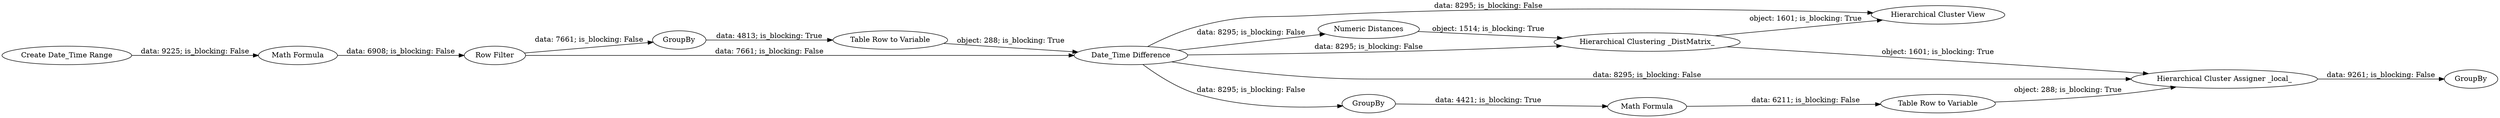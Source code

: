 digraph {
	"8887257949474361766_9" [label=GroupBy]
	"8887257949474361766_19" [label="Math Formula"]
	"8887257949474361766_10" [label="Table Row to Variable"]
	"8887257949474361766_8" [label="Numeric Distances"]
	"8887257949474361766_16" [label="Hierarchical Cluster View"]
	"8887257949474361766_2" [label="Math Formula"]
	"8887257949474361766_22" [label=GroupBy]
	"8887257949474361766_17" [label="Hierarchical Cluster Assigner _local_"]
	"8887257949474361766_5" [label="Date_Time Difference"]
	"8887257949474361766_3" [label="Row Filter"]
	"8887257949474361766_15" [label="Hierarchical Clustering _DistMatrix_"]
	"8887257949474361766_18" [label=GroupBy]
	"8887257949474361766_20" [label="Table Row to Variable"]
	"8887257949474361766_1" [label="Create Date_Time Range"]
	"8887257949474361766_8" -> "8887257949474361766_15" [label="object: 1514; is_blocking: True"]
	"8887257949474361766_1" -> "8887257949474361766_2" [label="data: 9225; is_blocking: False"]
	"8887257949474361766_10" -> "8887257949474361766_5" [label="object: 288; is_blocking: True"]
	"8887257949474361766_19" -> "8887257949474361766_20" [label="data: 6211; is_blocking: False"]
	"8887257949474361766_5" -> "8887257949474361766_16" [label="data: 8295; is_blocking: False"]
	"8887257949474361766_9" -> "8887257949474361766_10" [label="data: 4813; is_blocking: True"]
	"8887257949474361766_5" -> "8887257949474361766_15" [label="data: 8295; is_blocking: False"]
	"8887257949474361766_5" -> "8887257949474361766_18" [label="data: 8295; is_blocking: False"]
	"8887257949474361766_17" -> "8887257949474361766_22" [label="data: 9261; is_blocking: False"]
	"8887257949474361766_5" -> "8887257949474361766_17" [label="data: 8295; is_blocking: False"]
	"8887257949474361766_3" -> "8887257949474361766_5" [label="data: 7661; is_blocking: False"]
	"8887257949474361766_3" -> "8887257949474361766_9" [label="data: 7661; is_blocking: False"]
	"8887257949474361766_20" -> "8887257949474361766_17" [label="object: 288; is_blocking: True"]
	"8887257949474361766_5" -> "8887257949474361766_8" [label="data: 8295; is_blocking: False"]
	"8887257949474361766_2" -> "8887257949474361766_3" [label="data: 6908; is_blocking: False"]
	"8887257949474361766_15" -> "8887257949474361766_17" [label="object: 1601; is_blocking: True"]
	"8887257949474361766_18" -> "8887257949474361766_19" [label="data: 4421; is_blocking: True"]
	"8887257949474361766_15" -> "8887257949474361766_16" [label="object: 1601; is_blocking: True"]
	rankdir=LR
}
